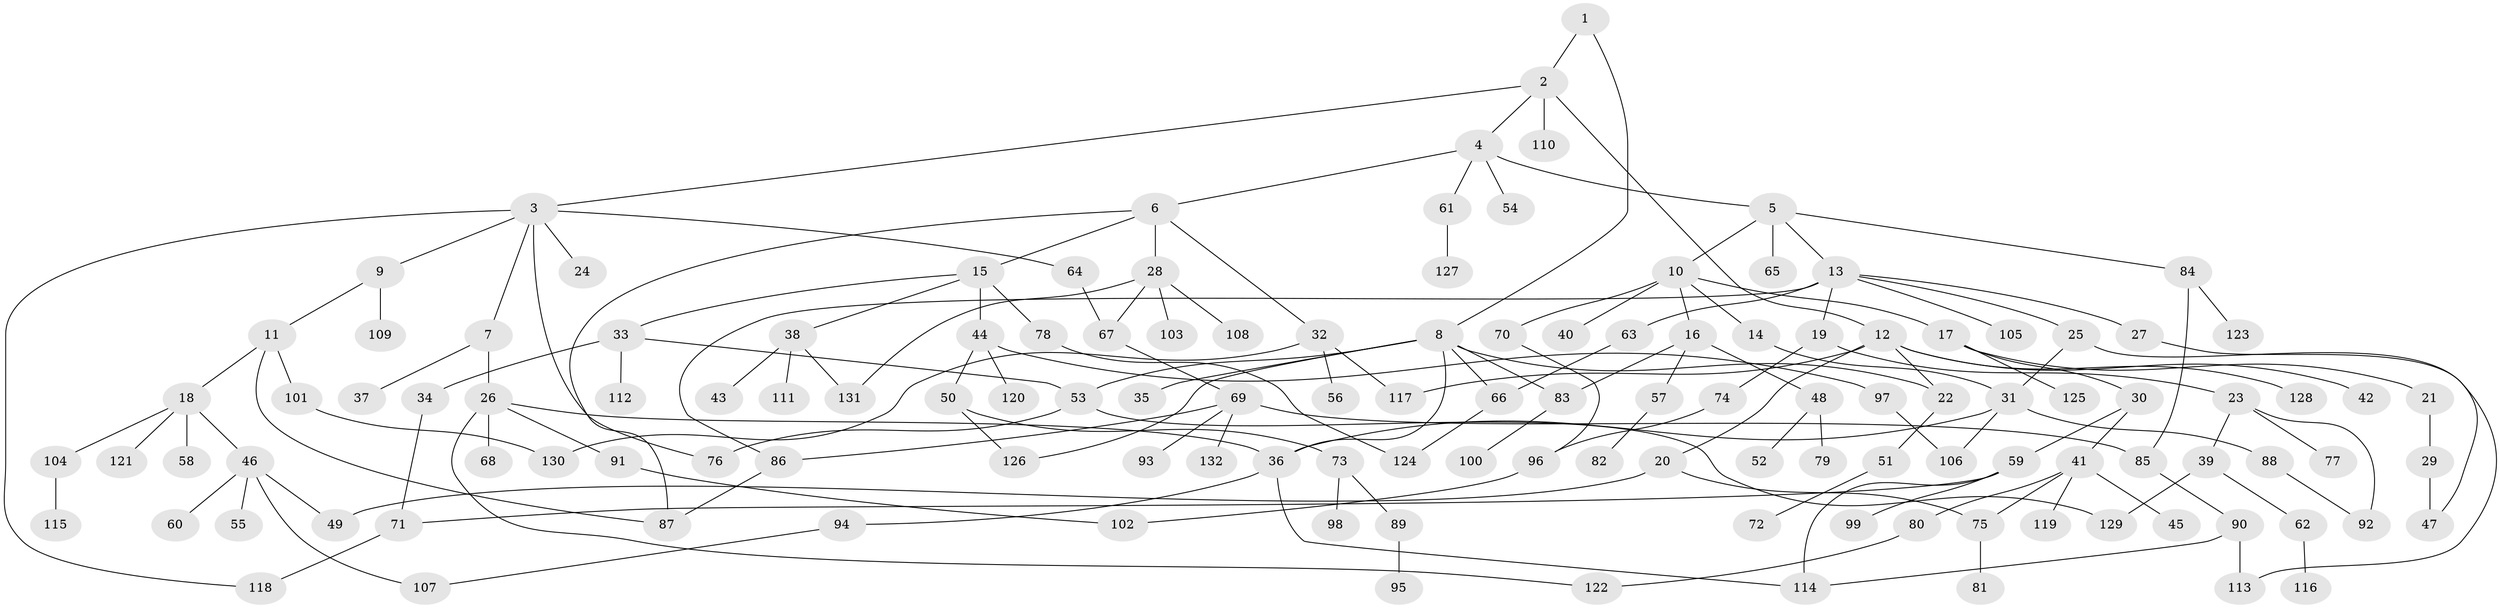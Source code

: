 // coarse degree distribution, {5: 0.11578947368421053, 7: 0.010526315789473684, 8: 0.042105263157894736, 2: 0.25263157894736843, 6: 0.021052631578947368, 3: 0.1368421052631579, 4: 0.07368421052631578, 1: 0.3473684210526316}
// Generated by graph-tools (version 1.1) at 2025/51/02/27/25 19:51:38]
// undirected, 132 vertices, 164 edges
graph export_dot {
graph [start="1"]
  node [color=gray90,style=filled];
  1;
  2;
  3;
  4;
  5;
  6;
  7;
  8;
  9;
  10;
  11;
  12;
  13;
  14;
  15;
  16;
  17;
  18;
  19;
  20;
  21;
  22;
  23;
  24;
  25;
  26;
  27;
  28;
  29;
  30;
  31;
  32;
  33;
  34;
  35;
  36;
  37;
  38;
  39;
  40;
  41;
  42;
  43;
  44;
  45;
  46;
  47;
  48;
  49;
  50;
  51;
  52;
  53;
  54;
  55;
  56;
  57;
  58;
  59;
  60;
  61;
  62;
  63;
  64;
  65;
  66;
  67;
  68;
  69;
  70;
  71;
  72;
  73;
  74;
  75;
  76;
  77;
  78;
  79;
  80;
  81;
  82;
  83;
  84;
  85;
  86;
  87;
  88;
  89;
  90;
  91;
  92;
  93;
  94;
  95;
  96;
  97;
  98;
  99;
  100;
  101;
  102;
  103;
  104;
  105;
  106;
  107;
  108;
  109;
  110;
  111;
  112;
  113;
  114;
  115;
  116;
  117;
  118;
  119;
  120;
  121;
  122;
  123;
  124;
  125;
  126;
  127;
  128;
  129;
  130;
  131;
  132;
  1 -- 2;
  1 -- 8;
  2 -- 3;
  2 -- 4;
  2 -- 12;
  2 -- 110;
  3 -- 7;
  3 -- 9;
  3 -- 24;
  3 -- 64;
  3 -- 76;
  3 -- 118;
  4 -- 5;
  4 -- 6;
  4 -- 54;
  4 -- 61;
  5 -- 10;
  5 -- 13;
  5 -- 65;
  5 -- 84;
  6 -- 15;
  6 -- 28;
  6 -- 32;
  6 -- 87;
  7 -- 26;
  7 -- 37;
  8 -- 22;
  8 -- 35;
  8 -- 83;
  8 -- 126;
  8 -- 36;
  8 -- 66;
  8 -- 53;
  9 -- 11;
  9 -- 109;
  10 -- 14;
  10 -- 16;
  10 -- 17;
  10 -- 40;
  10 -- 70;
  11 -- 18;
  11 -- 101;
  11 -- 87;
  12 -- 20;
  12 -- 42;
  12 -- 128;
  12 -- 117;
  12 -- 22;
  13 -- 19;
  13 -- 25;
  13 -- 27;
  13 -- 63;
  13 -- 105;
  13 -- 86;
  14 -- 31;
  15 -- 33;
  15 -- 38;
  15 -- 44;
  15 -- 78;
  16 -- 48;
  16 -- 57;
  16 -- 83;
  17 -- 21;
  17 -- 30;
  17 -- 125;
  18 -- 46;
  18 -- 58;
  18 -- 104;
  18 -- 121;
  19 -- 23;
  19 -- 74;
  20 -- 49;
  20 -- 75;
  21 -- 29;
  22 -- 51;
  23 -- 39;
  23 -- 77;
  23 -- 92;
  25 -- 113;
  25 -- 31;
  26 -- 36;
  26 -- 68;
  26 -- 91;
  26 -- 122;
  27 -- 47;
  28 -- 103;
  28 -- 108;
  28 -- 131;
  28 -- 67;
  29 -- 47;
  30 -- 41;
  30 -- 59;
  31 -- 88;
  31 -- 106;
  31 -- 36;
  32 -- 56;
  32 -- 117;
  32 -- 130;
  33 -- 34;
  33 -- 53;
  33 -- 112;
  34 -- 71;
  36 -- 94;
  36 -- 114;
  38 -- 43;
  38 -- 111;
  38 -- 131;
  39 -- 62;
  39 -- 129;
  41 -- 45;
  41 -- 75;
  41 -- 80;
  41 -- 119;
  44 -- 50;
  44 -- 97;
  44 -- 120;
  46 -- 49;
  46 -- 55;
  46 -- 60;
  46 -- 107;
  48 -- 52;
  48 -- 79;
  50 -- 73;
  50 -- 126;
  51 -- 72;
  53 -- 129;
  53 -- 76;
  57 -- 82;
  59 -- 71;
  59 -- 99;
  59 -- 114;
  61 -- 127;
  62 -- 116;
  63 -- 66;
  64 -- 67;
  66 -- 124;
  67 -- 69;
  69 -- 86;
  69 -- 93;
  69 -- 132;
  69 -- 85;
  70 -- 96;
  71 -- 118;
  73 -- 89;
  73 -- 98;
  74 -- 96;
  75 -- 81;
  78 -- 124;
  80 -- 122;
  83 -- 100;
  84 -- 85;
  84 -- 123;
  85 -- 90;
  86 -- 87;
  88 -- 92;
  89 -- 95;
  90 -- 114;
  90 -- 113;
  91 -- 102;
  94 -- 107;
  96 -- 102;
  97 -- 106;
  101 -- 130;
  104 -- 115;
}
